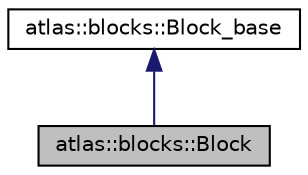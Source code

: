 digraph "atlas::blocks::Block"
{
  edge [fontname="Helvetica",fontsize="10",labelfontname="Helvetica",labelfontsize="10"];
  node [fontname="Helvetica",fontsize="10",shape=record];
  Node1 [label="atlas::blocks::Block",height=0.2,width=0.4,color="black", fillcolor="grey75", style="filled", fontcolor="black"];
  Node2 -> Node1 [dir="back",color="midnightblue",fontsize="10",style="solid",fontname="Helvetica"];
  Node2 [label="atlas::blocks::Block_base",height=0.2,width=0.4,color="black", fillcolor="white", style="filled",URL="$classatlas_1_1blocks_1_1Block__base.html"];
}
